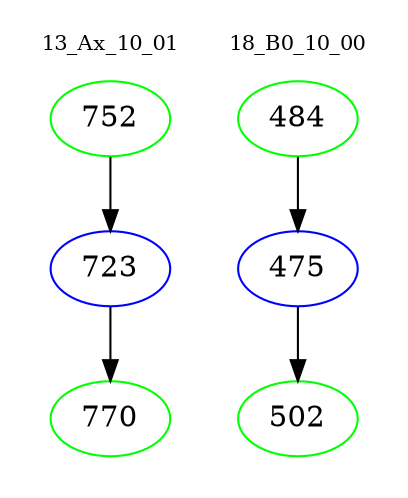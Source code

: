 digraph{
subgraph cluster_0 {
color = white
label = "13_Ax_10_01";
fontsize=10;
T0_752 [label="752", color="green"]
T0_752 -> T0_723 [color="black"]
T0_723 [label="723", color="blue"]
T0_723 -> T0_770 [color="black"]
T0_770 [label="770", color="green"]
}
subgraph cluster_1 {
color = white
label = "18_B0_10_00";
fontsize=10;
T1_484 [label="484", color="green"]
T1_484 -> T1_475 [color="black"]
T1_475 [label="475", color="blue"]
T1_475 -> T1_502 [color="black"]
T1_502 [label="502", color="green"]
}
}
